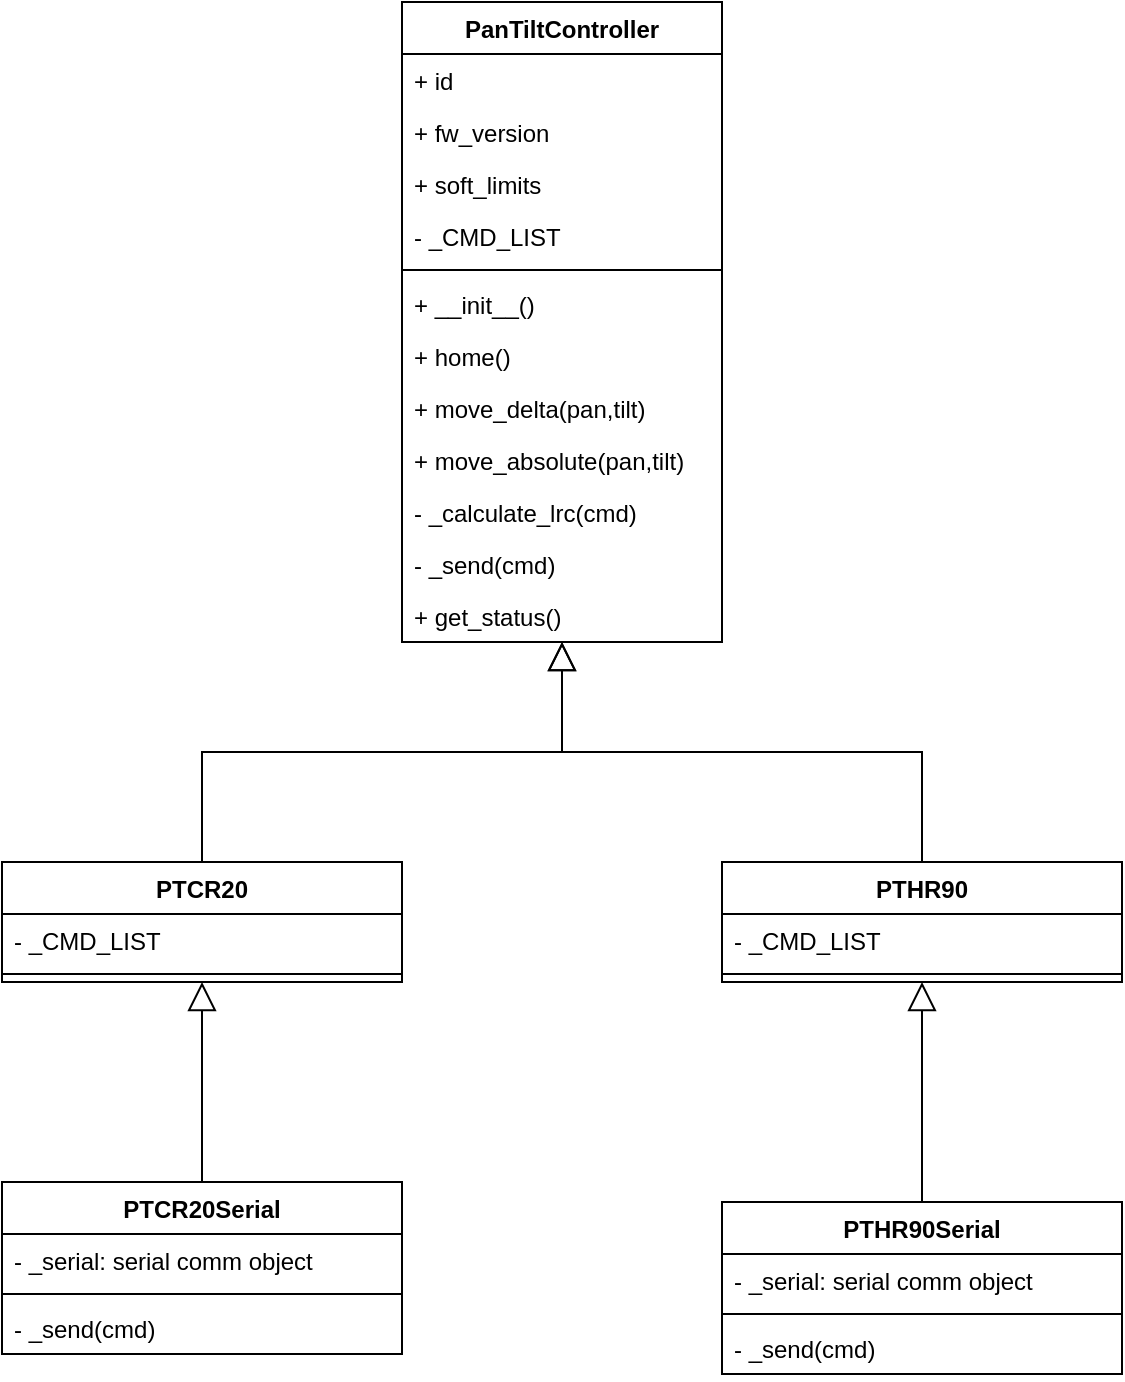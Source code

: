 <mxfile version="20.8.16" type="device"><diagram id="C5RBs43oDa-KdzZeNtuy" name="pure-inheritance"><mxGraphModel dx="1859" dy="1123" grid="1" gridSize="10" guides="1" tooltips="1" connect="1" arrows="1" fold="1" page="1" pageScale="1" pageWidth="1600" pageHeight="1200" math="0" shadow="0"><root><mxCell id="WIyWlLk6GJQsqaUBKTNV-0"/><mxCell id="WIyWlLk6GJQsqaUBKTNV-1" parent="WIyWlLk6GJQsqaUBKTNV-0"/><mxCell id="6ubTOCa46PGfjgGiscw3-0" value="PanTiltController" style="swimlane;fontStyle=1;align=center;verticalAlign=top;childLayout=stackLayout;horizontal=1;startSize=26;horizontalStack=0;resizeParent=1;resizeParentMax=0;resizeLast=0;collapsible=1;marginBottom=0;" vertex="1" parent="WIyWlLk6GJQsqaUBKTNV-1"><mxGeometry x="720" y="257" width="160" height="320" as="geometry"/></mxCell><mxCell id="qflz1dFeO_YdgAHwIsjw-18" value="+ id" style="text;strokeColor=none;fillColor=none;align=left;verticalAlign=top;spacingLeft=4;spacingRight=4;overflow=hidden;rotatable=0;points=[[0,0.5],[1,0.5]];portConstraint=eastwest;" vertex="1" parent="6ubTOCa46PGfjgGiscw3-0"><mxGeometry y="26" width="160" height="26" as="geometry"/></mxCell><mxCell id="6ubTOCa46PGfjgGiscw3-1" value="+ fw_version" style="text;strokeColor=none;fillColor=none;align=left;verticalAlign=top;spacingLeft=4;spacingRight=4;overflow=hidden;rotatable=0;points=[[0,0.5],[1,0.5]];portConstraint=eastwest;" vertex="1" parent="6ubTOCa46PGfjgGiscw3-0"><mxGeometry y="52" width="160" height="26" as="geometry"/></mxCell><mxCell id="qflz1dFeO_YdgAHwIsjw-19" value="+ soft_limits" style="text;strokeColor=none;fillColor=none;align=left;verticalAlign=top;spacingLeft=4;spacingRight=4;overflow=hidden;rotatable=0;points=[[0,0.5],[1,0.5]];portConstraint=eastwest;" vertex="1" parent="6ubTOCa46PGfjgGiscw3-0"><mxGeometry y="78" width="160" height="26" as="geometry"/></mxCell><mxCell id="qflz1dFeO_YdgAHwIsjw-21" value="- _CMD_LIST" style="text;strokeColor=none;fillColor=none;align=left;verticalAlign=top;spacingLeft=4;spacingRight=4;overflow=hidden;rotatable=0;points=[[0,0.5],[1,0.5]];portConstraint=eastwest;" vertex="1" parent="6ubTOCa46PGfjgGiscw3-0"><mxGeometry y="104" width="160" height="26" as="geometry"/></mxCell><mxCell id="6ubTOCa46PGfjgGiscw3-2" value="" style="line;strokeWidth=1;fillColor=none;align=left;verticalAlign=middle;spacingTop=-1;spacingLeft=3;spacingRight=3;rotatable=0;labelPosition=right;points=[];portConstraint=eastwest;strokeColor=inherit;" vertex="1" parent="6ubTOCa46PGfjgGiscw3-0"><mxGeometry y="130" width="160" height="8" as="geometry"/></mxCell><mxCell id="6ubTOCa46PGfjgGiscw3-3" value="+ __init__()" style="text;strokeColor=none;fillColor=none;align=left;verticalAlign=top;spacingLeft=4;spacingRight=4;overflow=hidden;rotatable=0;points=[[0,0.5],[1,0.5]];portConstraint=eastwest;" vertex="1" parent="6ubTOCa46PGfjgGiscw3-0"><mxGeometry y="138" width="160" height="26" as="geometry"/></mxCell><mxCell id="qflz1dFeO_YdgAHwIsjw-12" value="+ home()" style="text;strokeColor=none;fillColor=none;align=left;verticalAlign=top;spacingLeft=4;spacingRight=4;overflow=hidden;rotatable=0;points=[[0,0.5],[1,0.5]];portConstraint=eastwest;" vertex="1" parent="6ubTOCa46PGfjgGiscw3-0"><mxGeometry y="164" width="160" height="26" as="geometry"/></mxCell><mxCell id="qflz1dFeO_YdgAHwIsjw-13" value="+ move_delta(pan,tilt)" style="text;strokeColor=none;fillColor=none;align=left;verticalAlign=top;spacingLeft=4;spacingRight=4;overflow=hidden;rotatable=0;points=[[0,0.5],[1,0.5]];portConstraint=eastwest;" vertex="1" parent="6ubTOCa46PGfjgGiscw3-0"><mxGeometry y="190" width="160" height="26" as="geometry"/></mxCell><mxCell id="qflz1dFeO_YdgAHwIsjw-14" value="+ move_absolute(pan,tilt)" style="text;strokeColor=none;fillColor=none;align=left;verticalAlign=top;spacingLeft=4;spacingRight=4;overflow=hidden;rotatable=0;points=[[0,0.5],[1,0.5]];portConstraint=eastwest;" vertex="1" parent="6ubTOCa46PGfjgGiscw3-0"><mxGeometry y="216" width="160" height="26" as="geometry"/></mxCell><mxCell id="qflz1dFeO_YdgAHwIsjw-16" value="- _calculate_lrc(cmd)" style="text;strokeColor=none;fillColor=none;align=left;verticalAlign=top;spacingLeft=4;spacingRight=4;overflow=hidden;rotatable=0;points=[[0,0.5],[1,0.5]];portConstraint=eastwest;" vertex="1" parent="6ubTOCa46PGfjgGiscw3-0"><mxGeometry y="242" width="160" height="26" as="geometry"/></mxCell><mxCell id="qflz1dFeO_YdgAHwIsjw-17" value="- _send(cmd)" style="text;strokeColor=none;fillColor=none;align=left;verticalAlign=top;spacingLeft=4;spacingRight=4;overflow=hidden;rotatable=0;points=[[0,0.5],[1,0.5]];portConstraint=eastwest;" vertex="1" parent="6ubTOCa46PGfjgGiscw3-0"><mxGeometry y="268" width="160" height="26" as="geometry"/></mxCell><mxCell id="qflz1dFeO_YdgAHwIsjw-15" value="+ get_status()" style="text;strokeColor=none;fillColor=none;align=left;verticalAlign=top;spacingLeft=4;spacingRight=4;overflow=hidden;rotatable=0;points=[[0,0.5],[1,0.5]];portConstraint=eastwest;" vertex="1" parent="6ubTOCa46PGfjgGiscw3-0"><mxGeometry y="294" width="160" height="26" as="geometry"/></mxCell><mxCell id="6ubTOCa46PGfjgGiscw3-8" value="PTCR20" style="swimlane;fontStyle=1;align=center;verticalAlign=top;childLayout=stackLayout;horizontal=1;startSize=26;horizontalStack=0;resizeParent=1;resizeParentMax=0;resizeLast=0;collapsible=1;marginBottom=0;" vertex="1" parent="WIyWlLk6GJQsqaUBKTNV-1"><mxGeometry x="520" y="687" width="200" height="60" as="geometry"/></mxCell><mxCell id="6ubTOCa46PGfjgGiscw3-9" value="- _CMD_LIST" style="text;strokeColor=none;fillColor=none;align=left;verticalAlign=top;spacingLeft=4;spacingRight=4;overflow=hidden;rotatable=0;points=[[0,0.5],[1,0.5]];portConstraint=eastwest;" vertex="1" parent="6ubTOCa46PGfjgGiscw3-8"><mxGeometry y="26" width="200" height="26" as="geometry"/></mxCell><mxCell id="6ubTOCa46PGfjgGiscw3-10" value="" style="line;strokeWidth=1;fillColor=none;align=left;verticalAlign=middle;spacingTop=-1;spacingLeft=3;spacingRight=3;rotatable=0;labelPosition=right;points=[];portConstraint=eastwest;strokeColor=inherit;" vertex="1" parent="6ubTOCa46PGfjgGiscw3-8"><mxGeometry y="52" width="200" height="8" as="geometry"/></mxCell><mxCell id="6ubTOCa46PGfjgGiscw3-20" value="" style="endArrow=block;endFill=0;endSize=12;html=1;rounded=0;edgeStyle=elbowEdgeStyle;elbow=vertical;exitX=0.5;exitY=0;exitDx=0;exitDy=0;" edge="1" parent="WIyWlLk6GJQsqaUBKTNV-1" source="6ubTOCa46PGfjgGiscw3-8" target="6ubTOCa46PGfjgGiscw3-0"><mxGeometry width="160" relative="1" as="geometry"><mxPoint x="686" y="477" as="sourcePoint"/><mxPoint x="876" y="387" as="targetPoint"/></mxGeometry></mxCell><mxCell id="qflz1dFeO_YdgAHwIsjw-0" value="PTHR90" style="swimlane;fontStyle=1;align=center;verticalAlign=top;childLayout=stackLayout;horizontal=1;startSize=26;horizontalStack=0;resizeParent=1;resizeParentMax=0;resizeLast=0;collapsible=1;marginBottom=0;" vertex="1" parent="WIyWlLk6GJQsqaUBKTNV-1"><mxGeometry x="880" y="687" width="200" height="60" as="geometry"/></mxCell><mxCell id="qflz1dFeO_YdgAHwIsjw-1" value="- _CMD_LIST" style="text;strokeColor=none;fillColor=none;align=left;verticalAlign=top;spacingLeft=4;spacingRight=4;overflow=hidden;rotatable=0;points=[[0,0.5],[1,0.5]];portConstraint=eastwest;" vertex="1" parent="qflz1dFeO_YdgAHwIsjw-0"><mxGeometry y="26" width="200" height="26" as="geometry"/></mxCell><mxCell id="qflz1dFeO_YdgAHwIsjw-2" value="" style="line;strokeWidth=1;fillColor=none;align=left;verticalAlign=middle;spacingTop=-1;spacingLeft=3;spacingRight=3;rotatable=0;labelPosition=right;points=[];portConstraint=eastwest;strokeColor=inherit;" vertex="1" parent="qflz1dFeO_YdgAHwIsjw-0"><mxGeometry y="52" width="200" height="8" as="geometry"/></mxCell><mxCell id="qflz1dFeO_YdgAHwIsjw-4" value="PTCR20Serial" style="swimlane;fontStyle=1;align=center;verticalAlign=top;childLayout=stackLayout;horizontal=1;startSize=26;horizontalStack=0;resizeParent=1;resizeParentMax=0;resizeLast=0;collapsible=1;marginBottom=0;" vertex="1" parent="WIyWlLk6GJQsqaUBKTNV-1"><mxGeometry x="520" y="847" width="200" height="86" as="geometry"/></mxCell><mxCell id="qflz1dFeO_YdgAHwIsjw-5" value="- _serial: serial comm object" style="text;strokeColor=none;fillColor=none;align=left;verticalAlign=top;spacingLeft=4;spacingRight=4;overflow=hidden;rotatable=0;points=[[0,0.5],[1,0.5]];portConstraint=eastwest;" vertex="1" parent="qflz1dFeO_YdgAHwIsjw-4"><mxGeometry y="26" width="200" height="26" as="geometry"/></mxCell><mxCell id="qflz1dFeO_YdgAHwIsjw-6" value="" style="line;strokeWidth=1;fillColor=none;align=left;verticalAlign=middle;spacingTop=-1;spacingLeft=3;spacingRight=3;rotatable=0;labelPosition=right;points=[];portConstraint=eastwest;strokeColor=inherit;" vertex="1" parent="qflz1dFeO_YdgAHwIsjw-4"><mxGeometry y="52" width="200" height="8" as="geometry"/></mxCell><mxCell id="qflz1dFeO_YdgAHwIsjw-7" value="- _send(cmd)" style="text;strokeColor=none;fillColor=none;align=left;verticalAlign=top;spacingLeft=4;spacingRight=4;overflow=hidden;rotatable=0;points=[[0,0.5],[1,0.5]];portConstraint=eastwest;" vertex="1" parent="qflz1dFeO_YdgAHwIsjw-4"><mxGeometry y="60" width="200" height="26" as="geometry"/></mxCell><mxCell id="qflz1dFeO_YdgAHwIsjw-8" value="PTHR90Serial" style="swimlane;fontStyle=1;align=center;verticalAlign=top;childLayout=stackLayout;horizontal=1;startSize=26;horizontalStack=0;resizeParent=1;resizeParentMax=0;resizeLast=0;collapsible=1;marginBottom=0;" vertex="1" parent="WIyWlLk6GJQsqaUBKTNV-1"><mxGeometry x="880" y="857" width="200" height="86" as="geometry"/></mxCell><mxCell id="qflz1dFeO_YdgAHwIsjw-9" value="- _serial: serial comm object" style="text;strokeColor=none;fillColor=none;align=left;verticalAlign=top;spacingLeft=4;spacingRight=4;overflow=hidden;rotatable=0;points=[[0,0.5],[1,0.5]];portConstraint=eastwest;" vertex="1" parent="qflz1dFeO_YdgAHwIsjw-8"><mxGeometry y="26" width="200" height="26" as="geometry"/></mxCell><mxCell id="qflz1dFeO_YdgAHwIsjw-10" value="" style="line;strokeWidth=1;fillColor=none;align=left;verticalAlign=middle;spacingTop=-1;spacingLeft=3;spacingRight=3;rotatable=0;labelPosition=right;points=[];portConstraint=eastwest;strokeColor=inherit;" vertex="1" parent="qflz1dFeO_YdgAHwIsjw-8"><mxGeometry y="52" width="200" height="8" as="geometry"/></mxCell><mxCell id="qflz1dFeO_YdgAHwIsjw-11" value="- _send(cmd)" style="text;strokeColor=none;fillColor=none;align=left;verticalAlign=top;spacingLeft=4;spacingRight=4;overflow=hidden;rotatable=0;points=[[0,0.5],[1,0.5]];portConstraint=eastwest;" vertex="1" parent="qflz1dFeO_YdgAHwIsjw-8"><mxGeometry y="60" width="200" height="26" as="geometry"/></mxCell><mxCell id="qflz1dFeO_YdgAHwIsjw-22" value="" style="endArrow=block;endFill=0;endSize=12;html=1;rounded=0;edgeStyle=elbowEdgeStyle;elbow=vertical;exitX=0.5;exitY=0;exitDx=0;exitDy=0;" edge="1" parent="WIyWlLk6GJQsqaUBKTNV-1" source="qflz1dFeO_YdgAHwIsjw-0" target="6ubTOCa46PGfjgGiscw3-0"><mxGeometry width="160" relative="1" as="geometry"><mxPoint x="606" y="697" as="sourcePoint"/><mxPoint x="810" y="587" as="targetPoint"/></mxGeometry></mxCell><mxCell id="qflz1dFeO_YdgAHwIsjw-23" value="" style="endArrow=block;endFill=0;endSize=12;html=1;rounded=0;edgeStyle=elbowEdgeStyle;elbow=vertical;exitX=0.5;exitY=0;exitDx=0;exitDy=0;" edge="1" parent="WIyWlLk6GJQsqaUBKTNV-1" source="qflz1dFeO_YdgAHwIsjw-4" target="6ubTOCa46PGfjgGiscw3-8"><mxGeometry width="160" relative="1" as="geometry"><mxPoint x="990" y="697" as="sourcePoint"/><mxPoint x="810" y="587" as="targetPoint"/></mxGeometry></mxCell><mxCell id="qflz1dFeO_YdgAHwIsjw-24" value="" style="endArrow=block;endFill=0;endSize=12;html=1;rounded=0;edgeStyle=elbowEdgeStyle;elbow=vertical;" edge="1" parent="WIyWlLk6GJQsqaUBKTNV-1" source="qflz1dFeO_YdgAHwIsjw-8" target="qflz1dFeO_YdgAHwIsjw-0"><mxGeometry width="160" relative="1" as="geometry"><mxPoint x="986" y="847" as="sourcePoint"/><mxPoint x="986" y="747" as="targetPoint"/></mxGeometry></mxCell></root></mxGraphModel></diagram></mxfile>